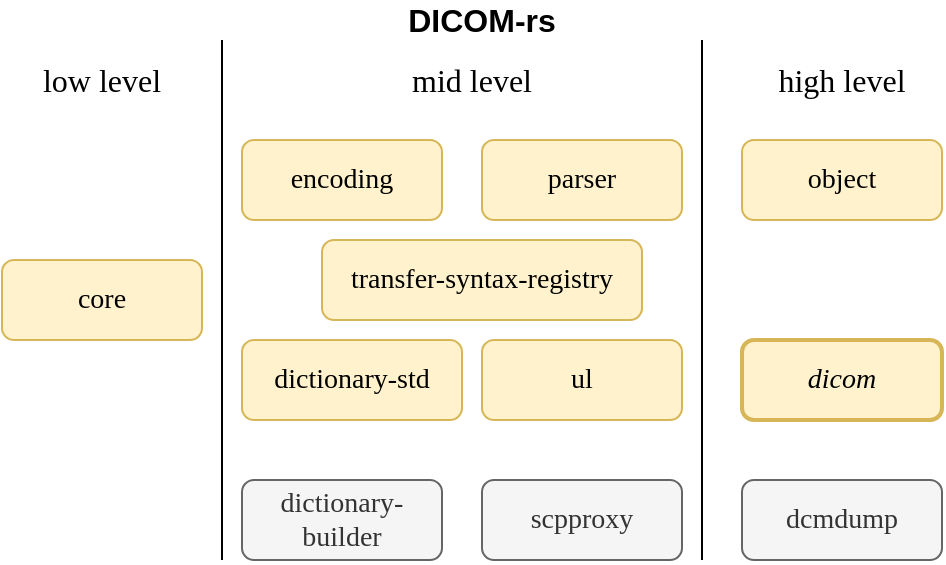 <mxfile version="11.2.4" type="device" pages="1"><diagram id="ghM5kXY9qNyS4mX7-P67" name="Page-1"><mxGraphModel dx="813" dy="471" grid="1" gridSize="10" guides="1" tooltips="1" connect="1" arrows="1" fold="1" page="1" pageScale="1" pageWidth="500" pageHeight="300" math="0" shadow="0"><root><mxCell id="0"/><mxCell id="1" parent="0"/><mxCell id="LCNRPnKV0F9Cexuq6mbo-1" value="core" style="rounded=1;whiteSpace=wrap;html=1;fillColor=#fff2cc;strokeColor=#d6b656;fontFamily=Lucida Console;fontSize=14;" vertex="1" parent="1"><mxGeometry x="10" y="140" width="100" height="40" as="geometry"/></mxCell><mxCell id="LCNRPnKV0F9Cexuq6mbo-2" value="DICOM-rs" style="text;html=1;strokeColor=none;fillColor=none;align=center;verticalAlign=middle;whiteSpace=wrap;rounded=0;fontSize=16;fontStyle=1" vertex="1" parent="1"><mxGeometry x="210" y="10" width="80" height="20" as="geometry"/></mxCell><mxCell id="LCNRPnKV0F9Cexuq6mbo-3" value="object" style="rounded=1;whiteSpace=wrap;html=1;fillColor=#fff2cc;strokeColor=#d6b656;fontFamily=Lucida Console;fontSize=14;" vertex="1" parent="1"><mxGeometry x="380" y="80" width="100" height="40" as="geometry"/></mxCell><mxCell id="LCNRPnKV0F9Cexuq6mbo-4" value="encoding" style="rounded=1;whiteSpace=wrap;html=1;fillColor=#fff2cc;strokeColor=#d6b656;fontFamily=Lucida Console;fontSize=14;" vertex="1" parent="1"><mxGeometry x="130" y="80" width="100" height="40" as="geometry"/></mxCell><mxCell id="LCNRPnKV0F9Cexuq6mbo-5" value="parser" style="rounded=1;whiteSpace=wrap;html=1;fillColor=#fff2cc;strokeColor=#d6b656;fontFamily=Lucida Console;fontSize=14;" vertex="1" parent="1"><mxGeometry x="250" y="80" width="100" height="40" as="geometry"/></mxCell><mxCell id="LCNRPnKV0F9Cexuq6mbo-6" value="transfer-syntax-registry" style="rounded=1;whiteSpace=wrap;html=1;fillColor=#fff2cc;strokeColor=#d6b656;fontFamily=Lucida Console;fontSize=14;" vertex="1" parent="1"><mxGeometry x="170" y="130" width="160" height="40" as="geometry"/></mxCell><mxCell id="LCNRPnKV0F9Cexuq6mbo-7" value="&lt;i&gt;dicom&lt;/i&gt;" style="rounded=1;whiteSpace=wrap;html=1;fillColor=#fff2cc;strokeColor=#d6b656;fontFamily=Lucida Console;fontSize=14;strokeWidth=2;" vertex="1" parent="1"><mxGeometry x="380" y="180" width="100" height="40" as="geometry"/></mxCell><mxCell id="LCNRPnKV0F9Cexuq6mbo-8" value="dictionary-builder" style="rounded=1;whiteSpace=wrap;html=1;fillColor=#f5f5f5;strokeColor=#666666;fontFamily=Lucida Console;fontSize=14;fontColor=#333333;" vertex="1" parent="1"><mxGeometry x="130" y="250" width="100" height="40" as="geometry"/></mxCell><mxCell id="LCNRPnKV0F9Cexuq6mbo-9" value="" style="endArrow=none;html=1;fontFamily=Lucida Console;fontSize=16;" edge="1" parent="1"><mxGeometry width="50" height="50" relative="1" as="geometry"><mxPoint x="120" y="290" as="sourcePoint"/><mxPoint x="120" y="30" as="targetPoint"/></mxGeometry></mxCell><mxCell id="LCNRPnKV0F9Cexuq6mbo-11" value="" style="endArrow=none;html=1;fontFamily=Lucida Console;fontSize=16;" edge="1" parent="1"><mxGeometry width="50" height="50" relative="1" as="geometry"><mxPoint x="360" y="290" as="sourcePoint"/><mxPoint x="360" y="30" as="targetPoint"/></mxGeometry></mxCell><mxCell id="LCNRPnKV0F9Cexuq6mbo-12" value="dcmdump" style="rounded=1;whiteSpace=wrap;html=1;fillColor=#f5f5f5;strokeColor=#666666;fontFamily=Lucida Console;fontSize=14;fontColor=#333333;" vertex="1" parent="1"><mxGeometry x="380" y="250" width="100" height="40" as="geometry"/></mxCell><mxCell id="LCNRPnKV0F9Cexuq6mbo-13" value="ul" style="rounded=1;whiteSpace=wrap;html=1;fillColor=#fff2cc;strokeColor=#d6b656;fontFamily=Lucida Console;fontSize=14;" vertex="1" parent="1"><mxGeometry x="250" y="180" width="100" height="40" as="geometry"/></mxCell><mxCell id="LCNRPnKV0F9Cexuq6mbo-14" value="dictionary-std" style="rounded=1;whiteSpace=wrap;html=1;fillColor=#fff2cc;strokeColor=#d6b656;fontFamily=Lucida Console;fontSize=14;align=center;" vertex="1" parent="1"><mxGeometry x="130" y="180" width="110" height="40" as="geometry"/></mxCell><mxCell id="LCNRPnKV0F9Cexuq6mbo-16" value="scpproxy" style="rounded=1;whiteSpace=wrap;html=1;fillColor=#f5f5f5;strokeColor=#666666;fontFamily=Lucida Console;fontSize=14;fontColor=#333333;" vertex="1" parent="1"><mxGeometry x="250" y="250" width="100" height="40" as="geometry"/></mxCell><mxCell id="LCNRPnKV0F9Cexuq6mbo-17" value="low level" style="text;html=1;strokeColor=none;fillColor=none;align=center;verticalAlign=middle;whiteSpace=wrap;rounded=0;fontFamily=Lucida Console;fontSize=16;" vertex="1" parent="1"><mxGeometry x="10" y="40" width="100" height="20" as="geometry"/></mxCell><mxCell id="LCNRPnKV0F9Cexuq6mbo-19" value="mid level" style="text;html=1;strokeColor=none;fillColor=none;align=center;verticalAlign=middle;whiteSpace=wrap;rounded=0;fontFamily=Lucida Console;fontSize=16;" vertex="1" parent="1"><mxGeometry x="140" y="40" width="210" height="20" as="geometry"/></mxCell><mxCell id="LCNRPnKV0F9Cexuq6mbo-20" value="high level" style="text;html=1;strokeColor=none;fillColor=none;align=center;verticalAlign=middle;whiteSpace=wrap;rounded=0;fontFamily=Lucida Console;fontSize=16;" vertex="1" parent="1"><mxGeometry x="380" y="40" width="100" height="20" as="geometry"/></mxCell></root></mxGraphModel></diagram></mxfile>